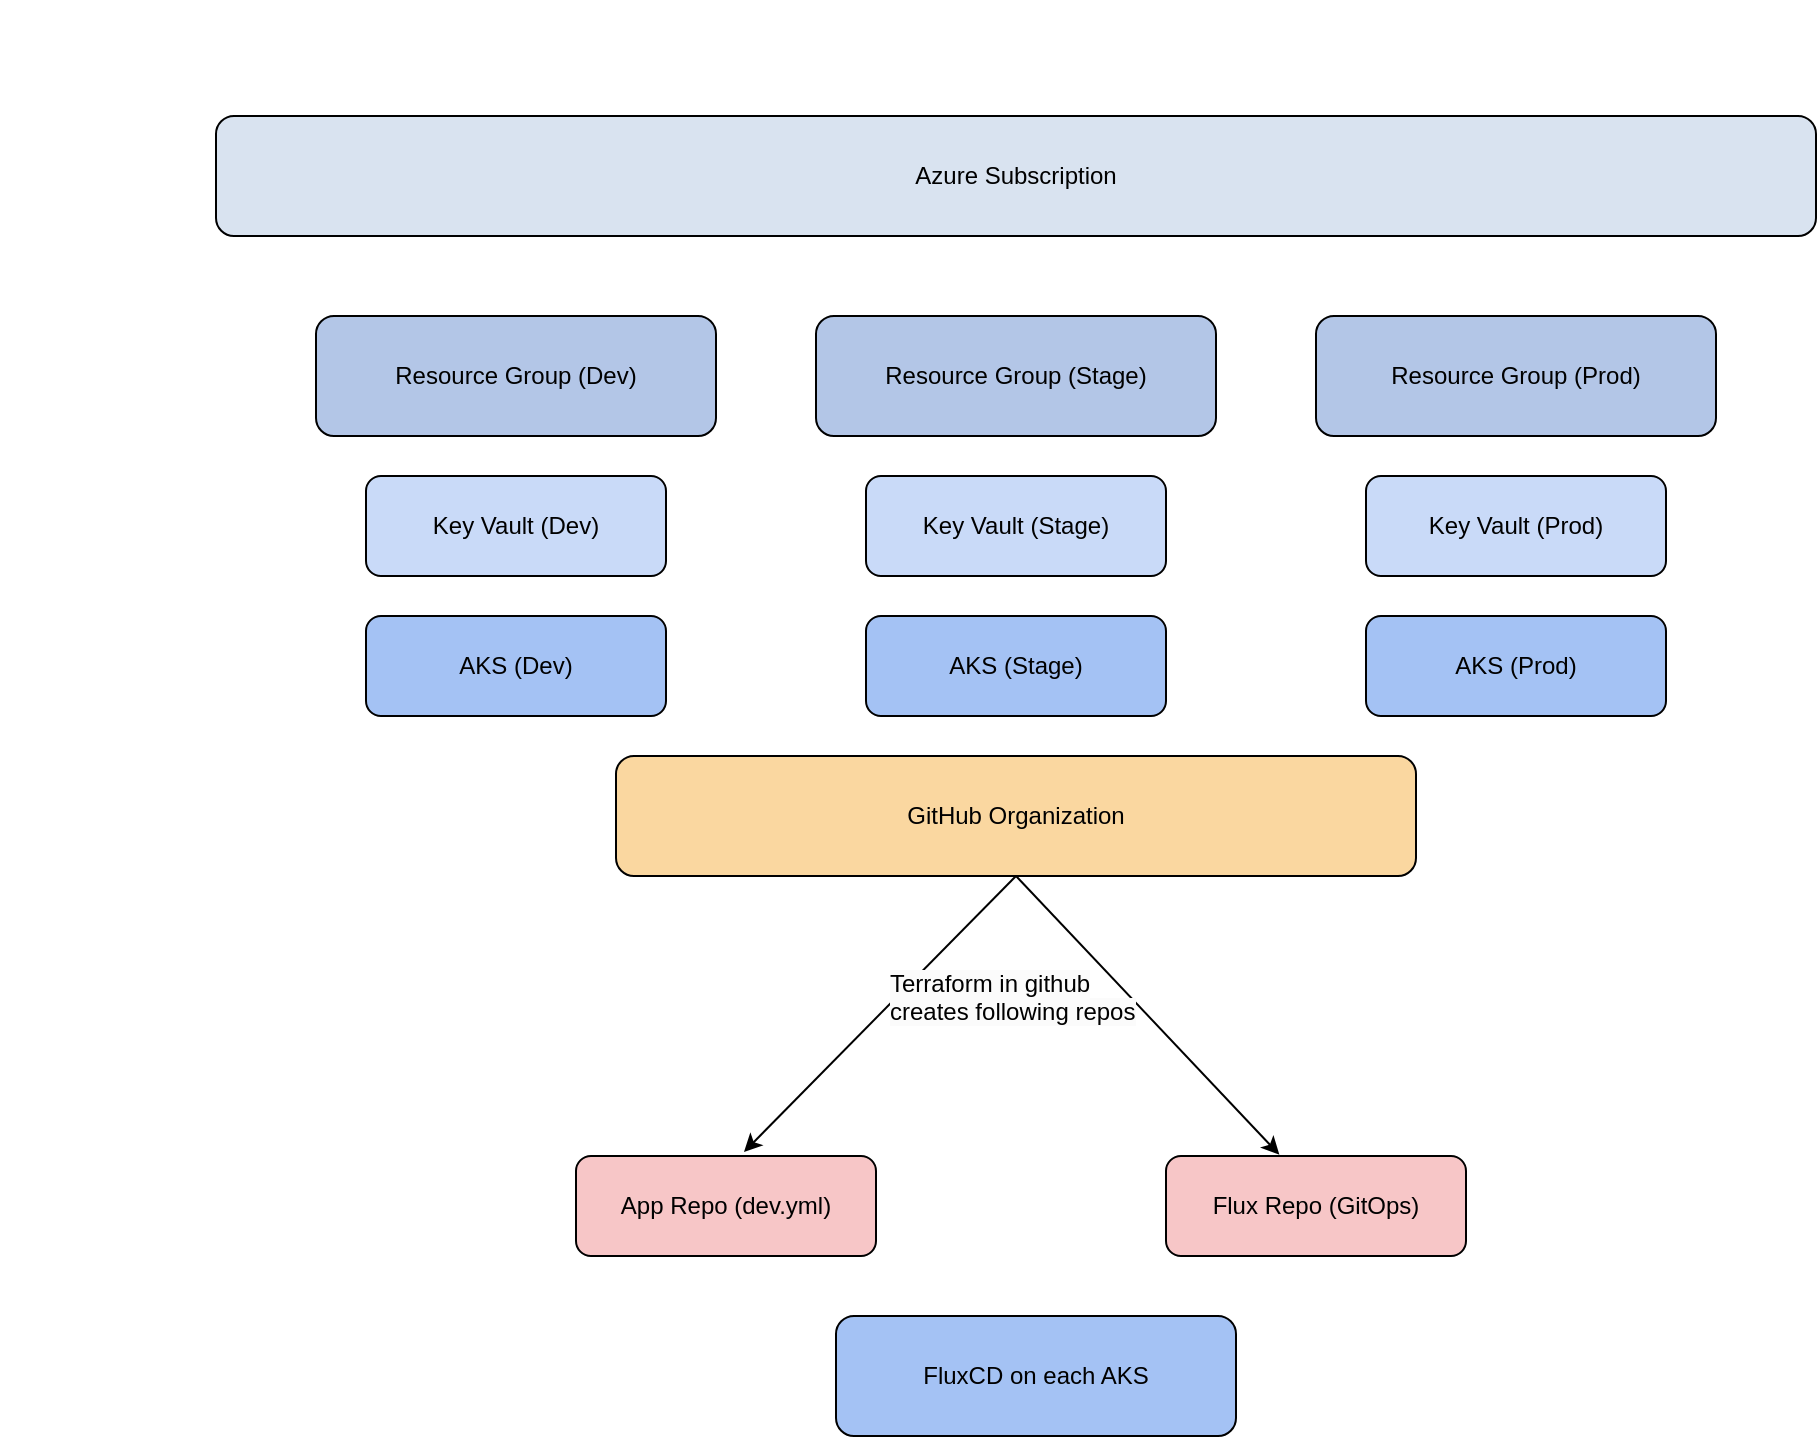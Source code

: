 <mxfile version="26.0.15">
  <diagram name="Page-1" id="b8KdqH9VCFGAs0DvuCbK">
    <mxGraphModel dx="14386" dy="18055" grid="1" gridSize="10" guides="1" tooltips="1" connect="1" arrows="1" fold="1" page="1" pageScale="1" pageWidth="850" pageHeight="1100" math="0" shadow="0">
      <root>
        <mxCell id="0" />
        <mxCell id="1" parent="0" />
        <mxCell id="6do_lR3RQcfjnCAyMAOx-1" value="Azure Subscription" style="rounded=1;whiteSpace=wrap;fillColor=#D9E3F0;strokeColor=#000000;" vertex="1" parent="1">
          <mxGeometry x="100" y="50" width="800" height="60" as="geometry" />
        </mxCell>
        <mxCell id="6do_lR3RQcfjnCAyMAOx-2" value="Resource Group (Dev)" style="rounded=1;whiteSpace=wrap;fillColor=#B3C6E7;strokeColor=#000000;" vertex="1" parent="1">
          <mxGeometry x="150" y="150" width="200" height="60" as="geometry" />
        </mxCell>
        <mxCell id="6do_lR3RQcfjnCAyMAOx-3" value="Resource Group (Stage)" style="rounded=1;whiteSpace=wrap;fillColor=#B3C6E7;strokeColor=#000000;" vertex="1" parent="1">
          <mxGeometry x="400" y="150" width="200" height="60" as="geometry" />
        </mxCell>
        <mxCell id="6do_lR3RQcfjnCAyMAOx-4" value="Resource Group (Prod)" style="rounded=1;whiteSpace=wrap;fillColor=#B3C6E7;strokeColor=#000000;" vertex="1" parent="1">
          <mxGeometry x="650" y="150" width="200" height="60" as="geometry" />
        </mxCell>
        <mxCell id="6do_lR3RQcfjnCAyMAOx-5" value="Key Vault (Dev)" style="rounded=1;whiteSpace=wrap;fillColor=#C9DAF8;strokeColor=#000000;" vertex="1" parent="1">
          <mxGeometry x="175" y="230" width="150" height="50" as="geometry" />
        </mxCell>
        <mxCell id="6do_lR3RQcfjnCAyMAOx-6" value="Key Vault (Stage)" style="rounded=1;whiteSpace=wrap;fillColor=#C9DAF8;strokeColor=#000000;" vertex="1" parent="1">
          <mxGeometry x="425" y="230" width="150" height="50" as="geometry" />
        </mxCell>
        <mxCell id="6do_lR3RQcfjnCAyMAOx-7" value="Key Vault (Prod)" style="rounded=1;whiteSpace=wrap;fillColor=#C9DAF8;strokeColor=#000000;" vertex="1" parent="1">
          <mxGeometry x="675" y="230" width="150" height="50" as="geometry" />
        </mxCell>
        <mxCell id="6do_lR3RQcfjnCAyMAOx-8" value="AKS (Dev)" style="rounded=1;whiteSpace=wrap;fillColor=#A4C2F4;strokeColor=#000000;" vertex="1" parent="1">
          <mxGeometry x="175" y="300" width="150" height="50" as="geometry" />
        </mxCell>
        <mxCell id="6do_lR3RQcfjnCAyMAOx-9" value="AKS (Stage)" style="rounded=1;whiteSpace=wrap;fillColor=#A4C2F4;strokeColor=#000000;" vertex="1" parent="1">
          <mxGeometry x="425" y="300" width="150" height="50" as="geometry" />
        </mxCell>
        <mxCell id="6do_lR3RQcfjnCAyMAOx-10" value="AKS (Prod)" style="rounded=1;whiteSpace=wrap;fillColor=#A4C2F4;strokeColor=#000000;" vertex="1" parent="1">
          <mxGeometry x="675" y="300" width="150" height="50" as="geometry" />
        </mxCell>
        <mxCell id="6do_lR3RQcfjnCAyMAOx-11" value="GitHub Organization" style="rounded=1;whiteSpace=wrap;fillColor=#FAD7A0;strokeColor=#000000;" vertex="1" parent="1">
          <mxGeometry x="300" y="370" width="400" height="60" as="geometry" />
        </mxCell>
        <mxCell id="6do_lR3RQcfjnCAyMAOx-12" value="App Repo (dev.yml)" style="rounded=1;whiteSpace=wrap;fillColor=#F7C6C7;strokeColor=#000000;" vertex="1" parent="1">
          <mxGeometry x="280" y="570" width="150" height="50" as="geometry" />
        </mxCell>
        <mxCell id="6do_lR3RQcfjnCAyMAOx-13" value="Flux Repo (GitOps)" style="rounded=1;whiteSpace=wrap;fillColor=#F7C6C7;strokeColor=#000000;" vertex="1" parent="1">
          <mxGeometry x="575" y="570" width="150" height="50" as="geometry" />
        </mxCell>
        <mxCell id="6do_lR3RQcfjnCAyMAOx-14" value="FluxCD on each AKS" style="rounded=1;whiteSpace=wrap;fillColor=#A4C2F4;strokeColor=#000000;" vertex="1" parent="1">
          <mxGeometry x="410" y="650" width="200" height="60" as="geometry" />
        </mxCell>
        <mxCell id="6do_lR3RQcfjnCAyMAOx-15" edge="1" parent="1" source="6do_lR3RQcfjnCAyMAOx-11" target="6do_lR3RQcfjnCAyMAOx-12" />
        <mxCell id="6do_lR3RQcfjnCAyMAOx-16" edge="1" parent="1" source="6do_lR3RQcfjnCAyMAOx-11" target="6do_lR3RQcfjnCAyMAOx-13" />
        <mxCell id="6do_lR3RQcfjnCAyMAOx-17" edge="1" parent="1" source="6do_lR3RQcfjnCAyMAOx-13" target="6do_lR3RQcfjnCAyMAOx-14" />
        <mxCell id="6do_lR3RQcfjnCAyMAOx-18" edge="1" parent="1" source="6do_lR3RQcfjnCAyMAOx-14" target="6do_lR3RQcfjnCAyMAOx-8" />
        <mxCell id="6do_lR3RQcfjnCAyMAOx-19" edge="1" parent="1" source="6do_lR3RQcfjnCAyMAOx-14" target="6do_lR3RQcfjnCAyMAOx-9" />
        <mxCell id="6do_lR3RQcfjnCAyMAOx-20" edge="1" parent="1" source="6do_lR3RQcfjnCAyMAOx-14" target="6do_lR3RQcfjnCAyMAOx-10" />
        <mxCell id="6do_lR3RQcfjnCAyMAOx-21" value="" style="endArrow=classic;html=1;rounded=0;exitX=0.5;exitY=1;exitDx=0;exitDy=0;entryX=0.56;entryY=-0.04;entryDx=0;entryDy=0;entryPerimeter=0;" edge="1" parent="1" source="6do_lR3RQcfjnCAyMAOx-11" target="6do_lR3RQcfjnCAyMAOx-12">
          <mxGeometry width="50" height="50" relative="1" as="geometry">
            <mxPoint x="470" y="530" as="sourcePoint" />
            <mxPoint x="520" y="480" as="targetPoint" />
          </mxGeometry>
        </mxCell>
        <mxCell id="6do_lR3RQcfjnCAyMAOx-22" value="" style="endArrow=classic;html=1;rounded=0;exitX=0.5;exitY=1;exitDx=0;exitDy=0;entryX=0.378;entryY=-0.013;entryDx=0;entryDy=0;entryPerimeter=0;" edge="1" parent="1" source="6do_lR3RQcfjnCAyMAOx-11" target="6do_lR3RQcfjnCAyMAOx-13">
          <mxGeometry width="50" height="50" relative="1" as="geometry">
            <mxPoint x="566" y="440" as="sourcePoint" />
            <mxPoint x="480" y="488" as="targetPoint" />
          </mxGeometry>
        </mxCell>
        <mxCell id="6do_lR3RQcfjnCAyMAOx-23" value="&lt;span style=&quot;color: rgb(0, 0, 0); font-family: Helvetica; font-size: 12px; font-style: normal; font-variant-ligatures: normal; font-variant-caps: normal; font-weight: 400; letter-spacing: normal; orphans: 2; text-align: center; text-indent: 0px; text-transform: none; widows: 2; word-spacing: 0px; -webkit-text-stroke-width: 0px; white-space: normal; background-color: rgb(251, 251, 251); text-decoration-thickness: initial; text-decoration-style: initial; text-decoration-color: initial; float: none; display: inline !important;&quot;&gt;Terraform in github creates following repos&lt;/span&gt;" style="text;whiteSpace=wrap;html=1;" vertex="1" parent="1">
          <mxGeometry x="435" y="470" width="140" height="40" as="geometry" />
        </mxCell>
      </root>
    </mxGraphModel>
  </diagram>
</mxfile>
